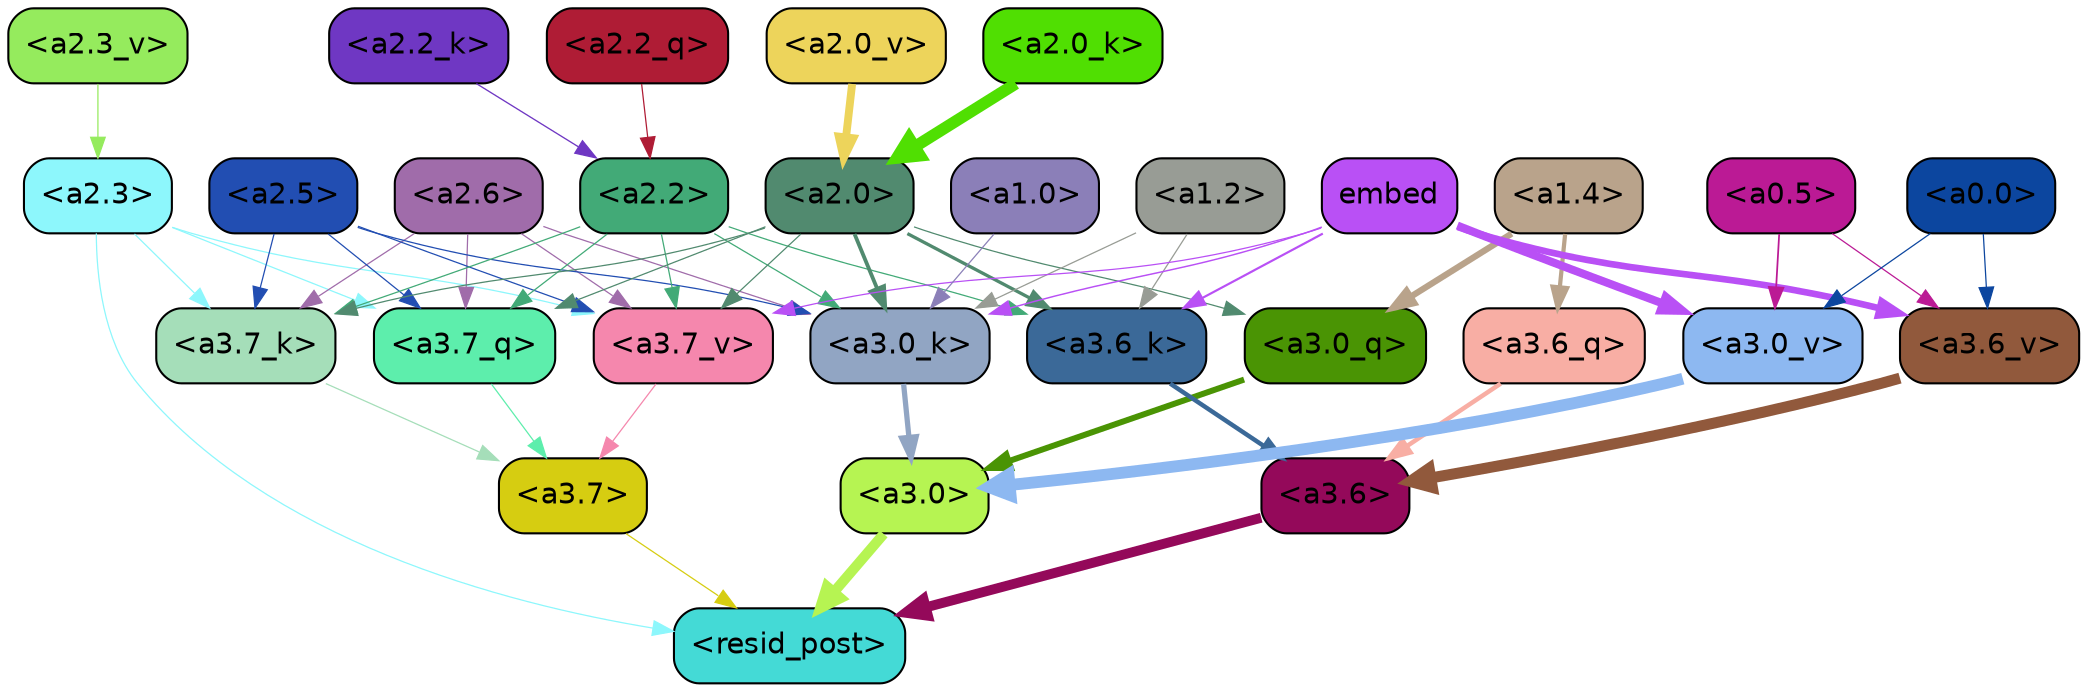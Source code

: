 strict digraph "" {
	graph [bgcolor=transparent,
		layout=dot,
		overlap=false,
		splines=true
	];
	"<a3.7>"	[color=black,
		fillcolor="#d6cd11",
		fontname=Helvetica,
		shape=box,
		style="filled, rounded"];
	"<resid_post>"	[color=black,
		fillcolor="#44dad6",
		fontname=Helvetica,
		shape=box,
		style="filled, rounded"];
	"<a3.7>" -> "<resid_post>"	[color="#d6cd11",
		penwidth=0.6];
	"<a3.6>"	[color=black,
		fillcolor="#94095a",
		fontname=Helvetica,
		shape=box,
		style="filled, rounded"];
	"<a3.6>" -> "<resid_post>"	[color="#94095a",
		penwidth=4.751592040061951];
	"<a3.0>"	[color=black,
		fillcolor="#b6f452",
		fontname=Helvetica,
		shape=box,
		style="filled, rounded"];
	"<a3.0>" -> "<resid_post>"	[color="#b6f452",
		penwidth=4.904066681861877];
	"<a2.3>"	[color=black,
		fillcolor="#8df7fc",
		fontname=Helvetica,
		shape=box,
		style="filled, rounded"];
	"<a2.3>" -> "<resid_post>"	[color="#8df7fc",
		penwidth=0.6];
	"<a3.7_q>"	[color=black,
		fillcolor="#5deeac",
		fontname=Helvetica,
		shape=box,
		style="filled, rounded"];
	"<a2.3>" -> "<a3.7_q>"	[color="#8df7fc",
		penwidth=0.6];
	"<a3.7_k>"	[color=black,
		fillcolor="#a5deb9",
		fontname=Helvetica,
		shape=box,
		style="filled, rounded"];
	"<a2.3>" -> "<a3.7_k>"	[color="#8df7fc",
		penwidth=0.6];
	"<a3.7_v>"	[color=black,
		fillcolor="#f587ad",
		fontname=Helvetica,
		shape=box,
		style="filled, rounded"];
	"<a2.3>" -> "<a3.7_v>"	[color="#8df7fc",
		penwidth=0.6];
	"<a3.7_q>" -> "<a3.7>"	[color="#5deeac",
		penwidth=0.6];
	"<a3.6_q>"	[color=black,
		fillcolor="#f8aea4",
		fontname=Helvetica,
		shape=box,
		style="filled, rounded"];
	"<a3.6_q>" -> "<a3.6>"	[color="#f8aea4",
		penwidth=2.160832464694977];
	"<a3.0_q>"	[color=black,
		fillcolor="#4a9404",
		fontname=Helvetica,
		shape=box,
		style="filled, rounded"];
	"<a3.0_q>" -> "<a3.0>"	[color="#4a9404",
		penwidth=2.870753765106201];
	"<a3.7_k>" -> "<a3.7>"	[color="#a5deb9",
		penwidth=0.6];
	"<a3.6_k>"	[color=black,
		fillcolor="#3b6998",
		fontname=Helvetica,
		shape=box,
		style="filled, rounded"];
	"<a3.6_k>" -> "<a3.6>"	[color="#3b6998",
		penwidth=2.13908451795578];
	"<a3.0_k>"	[color=black,
		fillcolor="#91a5c3",
		fontname=Helvetica,
		shape=box,
		style="filled, rounded"];
	"<a3.0_k>" -> "<a3.0>"	[color="#91a5c3",
		penwidth=2.520303964614868];
	"<a3.7_v>" -> "<a3.7>"	[color="#f587ad",
		penwidth=0.6];
	"<a3.6_v>"	[color=black,
		fillcolor="#91593c",
		fontname=Helvetica,
		shape=box,
		style="filled, rounded"];
	"<a3.6_v>" -> "<a3.6>"	[color="#91593c",
		penwidth=5.297133803367615];
	"<a3.0_v>"	[color=black,
		fillcolor="#8db8f1",
		fontname=Helvetica,
		shape=box,
		style="filled, rounded"];
	"<a3.0_v>" -> "<a3.0>"	[color="#8db8f1",
		penwidth=5.680712580680847];
	"<a2.6>"	[color=black,
		fillcolor="#a06caa",
		fontname=Helvetica,
		shape=box,
		style="filled, rounded"];
	"<a2.6>" -> "<a3.7_q>"	[color="#a06caa",
		penwidth=0.6];
	"<a2.6>" -> "<a3.7_k>"	[color="#a06caa",
		penwidth=0.6];
	"<a2.6>" -> "<a3.0_k>"	[color="#a06caa",
		penwidth=0.6];
	"<a2.6>" -> "<a3.7_v>"	[color="#a06caa",
		penwidth=0.6];
	"<a2.5>"	[color=black,
		fillcolor="#224eb2",
		fontname=Helvetica,
		shape=box,
		style="filled, rounded"];
	"<a2.5>" -> "<a3.7_q>"	[color="#224eb2",
		penwidth=0.6];
	"<a2.5>" -> "<a3.7_k>"	[color="#224eb2",
		penwidth=0.6];
	"<a2.5>" -> "<a3.0_k>"	[color="#224eb2",
		penwidth=0.6];
	"<a2.5>" -> "<a3.7_v>"	[color="#224eb2",
		penwidth=0.6];
	"<a2.2>"	[color=black,
		fillcolor="#42aa77",
		fontname=Helvetica,
		shape=box,
		style="filled, rounded"];
	"<a2.2>" -> "<a3.7_q>"	[color="#42aa77",
		penwidth=0.6];
	"<a2.2>" -> "<a3.7_k>"	[color="#42aa77",
		penwidth=0.6];
	"<a2.2>" -> "<a3.6_k>"	[color="#42aa77",
		penwidth=0.6];
	"<a2.2>" -> "<a3.0_k>"	[color="#42aa77",
		penwidth=0.6];
	"<a2.2>" -> "<a3.7_v>"	[color="#42aa77",
		penwidth=0.6];
	"<a2.0>"	[color=black,
		fillcolor="#518a6f",
		fontname=Helvetica,
		shape=box,
		style="filled, rounded"];
	"<a2.0>" -> "<a3.7_q>"	[color="#518a6f",
		penwidth=0.6];
	"<a2.0>" -> "<a3.0_q>"	[color="#518a6f",
		penwidth=0.6];
	"<a2.0>" -> "<a3.7_k>"	[color="#518a6f",
		penwidth=0.6];
	"<a2.0>" -> "<a3.6_k>"	[color="#518a6f",
		penwidth=1.5897698998451233];
	"<a2.0>" -> "<a3.0_k>"	[color="#518a6f",
		penwidth=1.8405593037605286];
	"<a2.0>" -> "<a3.7_v>"	[color="#518a6f",
		penwidth=0.6];
	"<a1.4>"	[color=black,
		fillcolor="#b9a38b",
		fontname=Helvetica,
		shape=box,
		style="filled, rounded"];
	"<a1.4>" -> "<a3.6_q>"	[color="#b9a38b",
		penwidth=2.0260728895664215];
	"<a1.4>" -> "<a3.0_q>"	[color="#b9a38b",
		penwidth=3.0185627341270447];
	"<a1.2>"	[color=black,
		fillcolor="#989c95",
		fontname=Helvetica,
		shape=box,
		style="filled, rounded"];
	"<a1.2>" -> "<a3.6_k>"	[color="#989c95",
		penwidth=0.6];
	"<a1.2>" -> "<a3.0_k>"	[color="#989c95",
		penwidth=0.6];
	embed	[color=black,
		fillcolor="#b950f5",
		fontname=Helvetica,
		shape=box,
		style="filled, rounded"];
	embed -> "<a3.6_k>"	[color="#b950f5",
		penwidth=1.046662151813507];
	embed -> "<a3.0_k>"	[color="#b950f5",
		penwidth=0.6995279788970947];
	embed -> "<a3.7_v>"	[color="#b950f5",
		penwidth=0.6];
	embed -> "<a3.6_v>"	[color="#b950f5",
		penwidth=3.1840110421180725];
	embed -> "<a3.0_v>"	[color="#b950f5",
		penwidth=3.9005755856633186];
	"<a1.0>"	[color=black,
		fillcolor="#8b7fb8",
		fontname=Helvetica,
		shape=box,
		style="filled, rounded"];
	"<a1.0>" -> "<a3.0_k>"	[color="#8b7fb8",
		penwidth=0.6];
	"<a0.5>"	[color=black,
		fillcolor="#bb1a95",
		fontname=Helvetica,
		shape=box,
		style="filled, rounded"];
	"<a0.5>" -> "<a3.6_v>"	[color="#bb1a95",
		penwidth=0.6];
	"<a0.5>" -> "<a3.0_v>"	[color="#bb1a95",
		penwidth=0.8493617177009583];
	"<a0.0>"	[color=black,
		fillcolor="#0c469f",
		fontname=Helvetica,
		shape=box,
		style="filled, rounded"];
	"<a0.0>" -> "<a3.6_v>"	[color="#0c469f",
		penwidth=0.6];
	"<a0.0>" -> "<a3.0_v>"	[color="#0c469f",
		penwidth=0.6];
	"<a2.2_q>"	[color=black,
		fillcolor="#af1c35",
		fontname=Helvetica,
		shape=box,
		style="filled, rounded"];
	"<a2.2_q>" -> "<a2.2>"	[color="#af1c35",
		penwidth=0.6];
	"<a2.2_k>"	[color=black,
		fillcolor="#6f37c3",
		fontname=Helvetica,
		shape=box,
		style="filled, rounded"];
	"<a2.2_k>" -> "<a2.2>"	[color="#6f37c3",
		penwidth=0.6304321400821209];
	"<a2.0_k>"	[color=black,
		fillcolor="#50df02",
		fontname=Helvetica,
		shape=box,
		style="filled, rounded"];
	"<a2.0_k>" -> "<a2.0>"	[color="#50df02",
		penwidth=5.6445024609565735];
	"<a2.3_v>"	[color=black,
		fillcolor="#95eb5d",
		fontname=Helvetica,
		shape=box,
		style="filled, rounded"];
	"<a2.3_v>" -> "<a2.3>"	[color="#95eb5d",
		penwidth=0.6];
	"<a2.0_v>"	[color=black,
		fillcolor="#edd45b",
		fontname=Helvetica,
		shape=box,
		style="filled, rounded"];
	"<a2.0_v>" -> "<a2.0>"	[color="#edd45b",
		penwidth=3.781584322452545];
}

